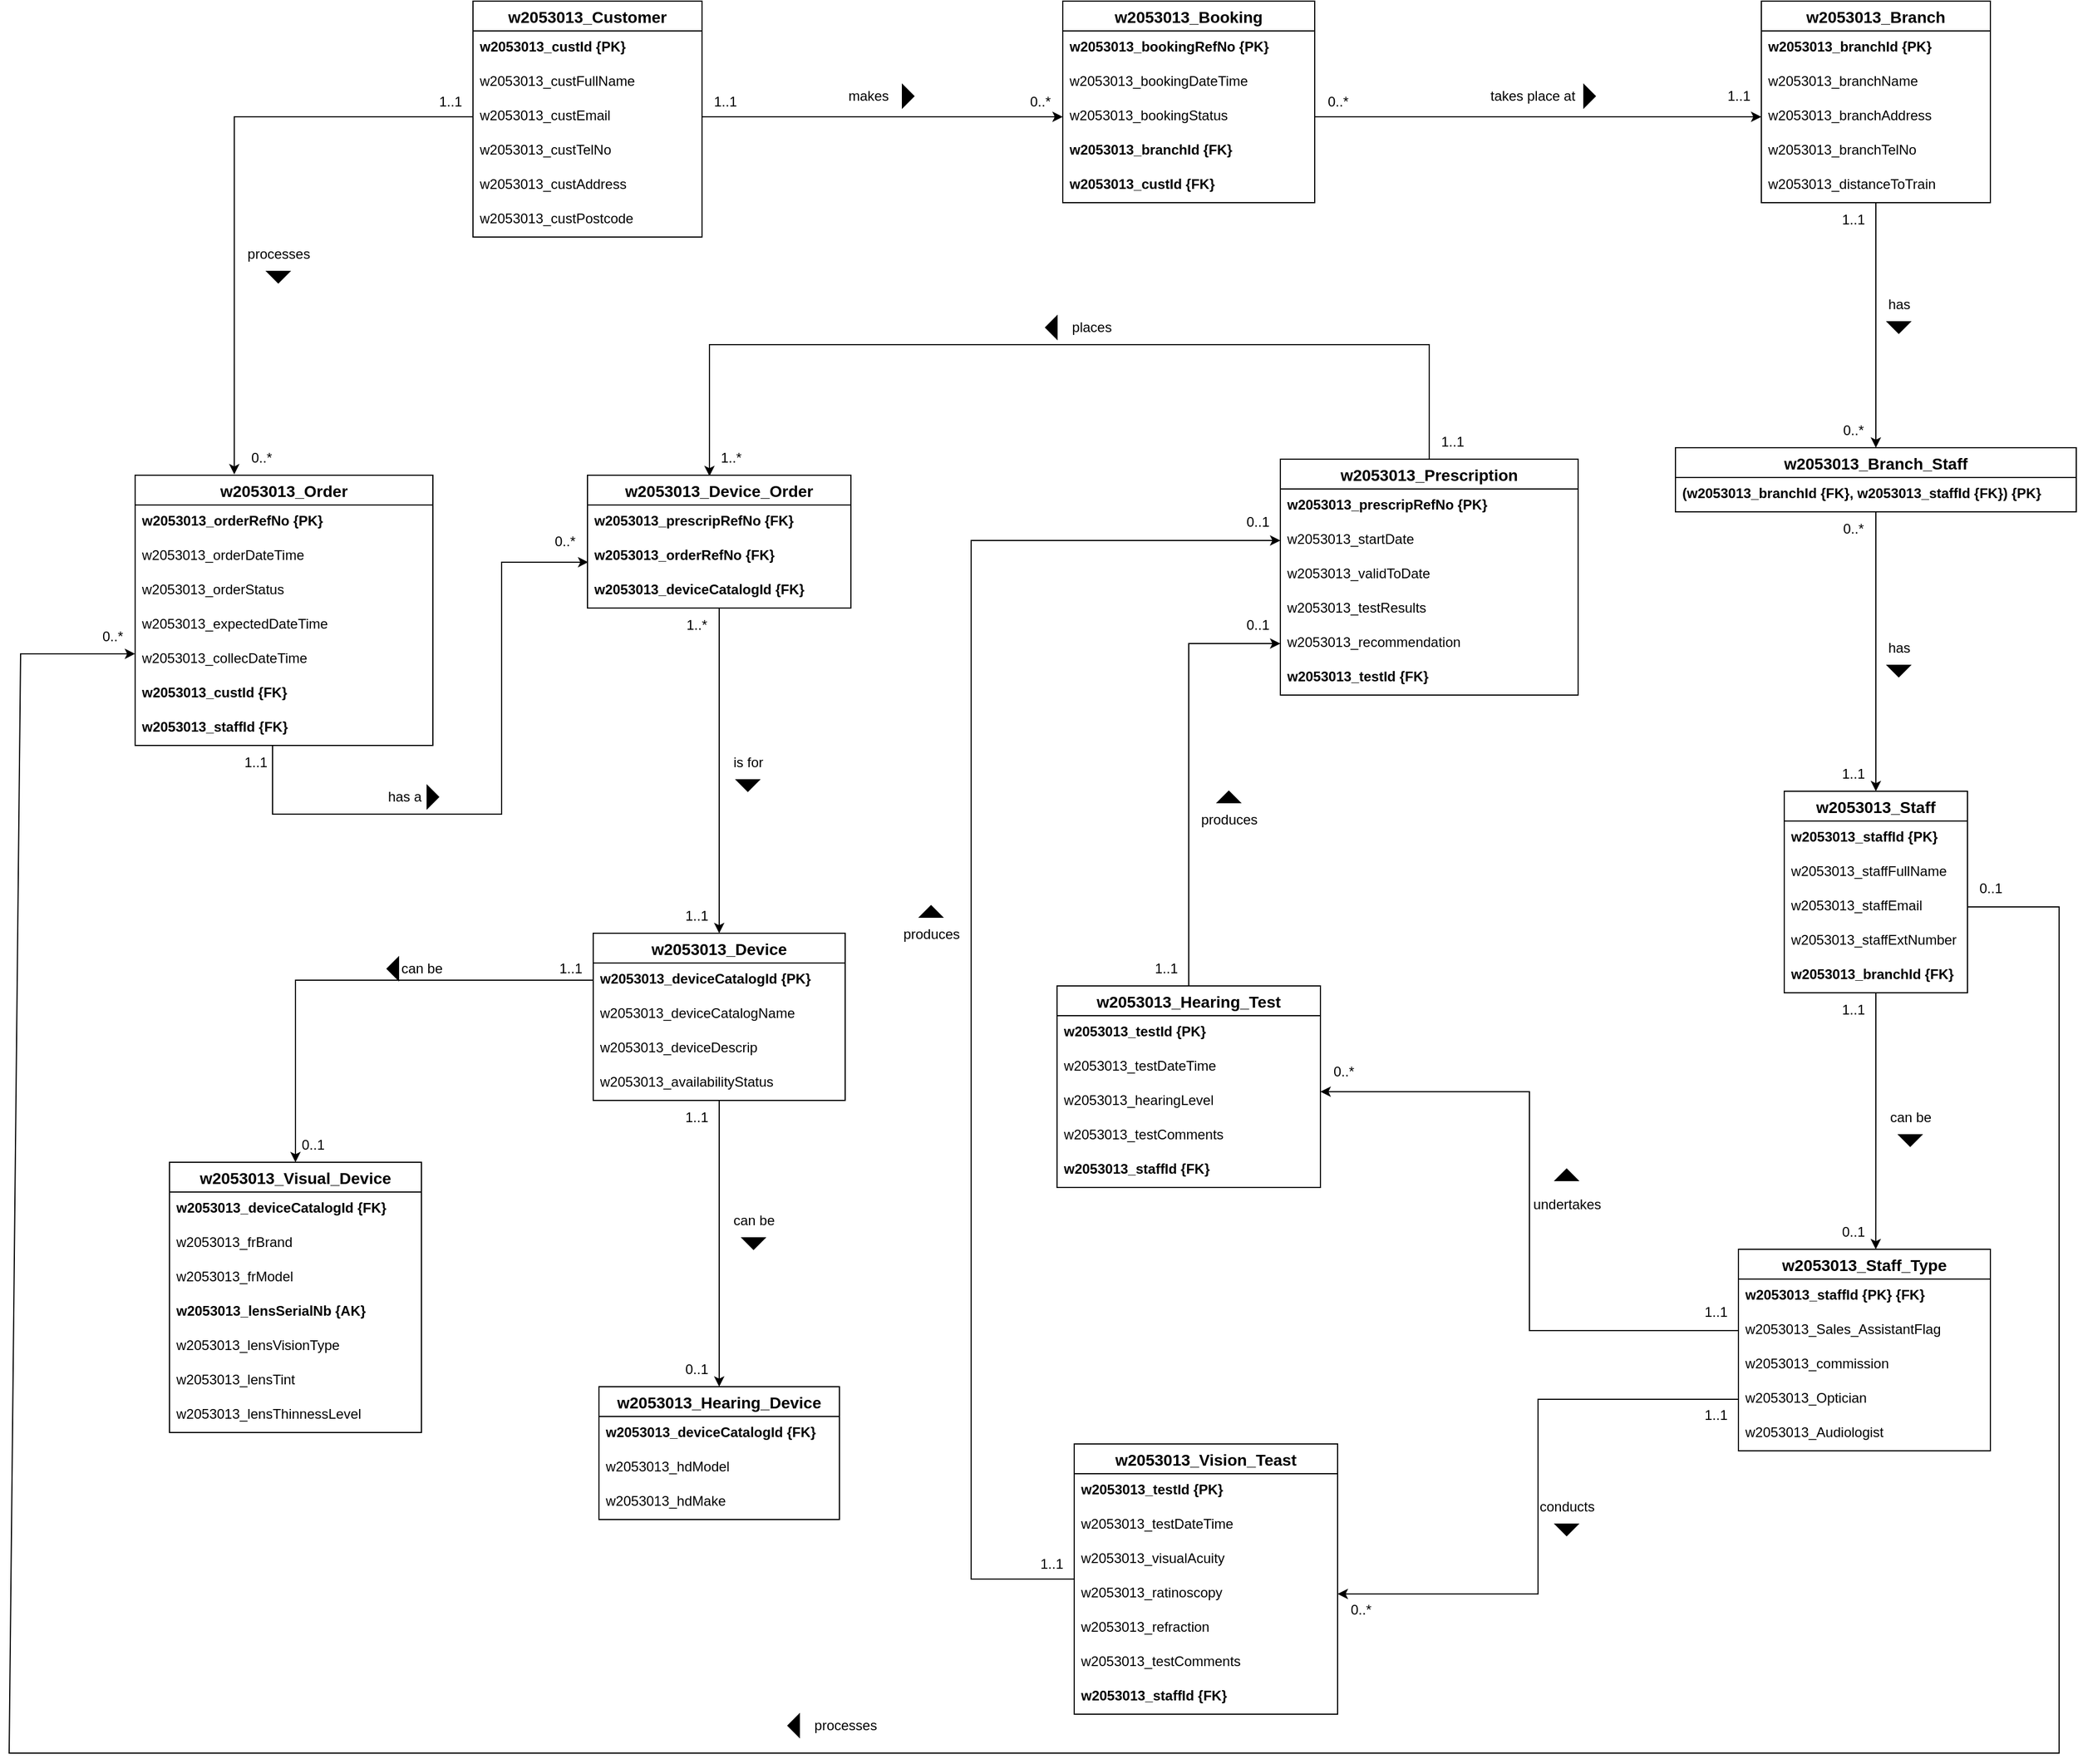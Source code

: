 <mxfile version="20.8.10" type="device"><diagram name="Page-1" id="cHVBtqKIwmXWgErFTF1g"><mxGraphModel dx="5046" dy="2910" grid="1" gridSize="10" guides="1" tooltips="1" connect="1" arrows="1" fold="1" page="1" pageScale="1" pageWidth="850" pageHeight="1100" math="0" shadow="0"><root><mxCell id="0"/><mxCell id="1" parent="0"/><mxCell id="ZQmUS5CVc_W-7mde8V2y-1" value="w2053013_Hearing_Device" style="swimlane;fontStyle=1;childLayout=stackLayout;horizontal=1;startSize=26;horizontalStack=0;resizeParent=1;resizeParentMax=0;resizeLast=0;collapsible=1;marginBottom=0;align=center;fontSize=14;" parent="1" vertex="1"><mxGeometry x="-415" y="1080" width="210" height="116" as="geometry"/></mxCell><mxCell id="ZQmUS5CVc_W-7mde8V2y-2" value="w2053013_deviceCatalogId {FK}" style="text;strokeColor=none;fillColor=none;spacingLeft=4;spacingRight=4;overflow=hidden;rotatable=0;points=[[0,0.5],[1,0.5]];portConstraint=eastwest;fontSize=12;fontStyle=1" parent="ZQmUS5CVc_W-7mde8V2y-1" vertex="1"><mxGeometry y="26" width="210" height="30" as="geometry"/></mxCell><mxCell id="ZQmUS5CVc_W-7mde8V2y-3" value="w2053013_hdModel" style="text;strokeColor=none;fillColor=none;spacingLeft=4;spacingRight=4;overflow=hidden;rotatable=0;points=[[0,0.5],[1,0.5]];portConstraint=eastwest;fontSize=12;" parent="ZQmUS5CVc_W-7mde8V2y-1" vertex="1"><mxGeometry y="56" width="210" height="30" as="geometry"/></mxCell><mxCell id="ZQmUS5CVc_W-7mde8V2y-4" value="w2053013_hdMake" style="text;strokeColor=none;fillColor=none;spacingLeft=4;spacingRight=4;overflow=hidden;rotatable=0;points=[[0,0.5],[1,0.5]];portConstraint=eastwest;fontSize=12;" parent="ZQmUS5CVc_W-7mde8V2y-1" vertex="1"><mxGeometry y="86" width="210" height="30" as="geometry"/></mxCell><mxCell id="ZQmUS5CVc_W-7mde8V2y-5" value="w2053013_Order" style="swimlane;fontStyle=1;childLayout=stackLayout;horizontal=1;startSize=26;horizontalStack=0;resizeParent=1;resizeParentMax=0;resizeLast=0;collapsible=1;marginBottom=0;align=center;fontSize=14;" parent="1" vertex="1"><mxGeometry x="-820" y="284" width="260" height="236" as="geometry"/></mxCell><mxCell id="ZQmUS5CVc_W-7mde8V2y-6" value="w2053013_orderRefNo {PK}" style="text;strokeColor=none;fillColor=none;spacingLeft=4;spacingRight=4;overflow=hidden;rotatable=0;points=[[0,0.5],[1,0.5]];portConstraint=eastwest;fontSize=12;fontStyle=1" parent="ZQmUS5CVc_W-7mde8V2y-5" vertex="1"><mxGeometry y="26" width="260" height="30" as="geometry"/></mxCell><mxCell id="ZQmUS5CVc_W-7mde8V2y-7" value="w2053013_orderDateTime" style="text;strokeColor=none;fillColor=none;spacingLeft=4;spacingRight=4;overflow=hidden;rotatable=0;points=[[0,0.5],[1,0.5]];portConstraint=eastwest;fontSize=12;" parent="ZQmUS5CVc_W-7mde8V2y-5" vertex="1"><mxGeometry y="56" width="260" height="30" as="geometry"/></mxCell><mxCell id="ZQmUS5CVc_W-7mde8V2y-8" value="w2053013_orderStatus" style="text;strokeColor=none;fillColor=none;spacingLeft=4;spacingRight=4;overflow=hidden;rotatable=0;points=[[0,0.5],[1,0.5]];portConstraint=eastwest;fontSize=12;" parent="ZQmUS5CVc_W-7mde8V2y-5" vertex="1"><mxGeometry y="86" width="260" height="30" as="geometry"/></mxCell><mxCell id="ZQmUS5CVc_W-7mde8V2y-66" value="w2053013_expectedDateTime" style="text;strokeColor=none;fillColor=none;spacingLeft=4;spacingRight=4;overflow=hidden;rotatable=0;points=[[0,0.5],[1,0.5]];portConstraint=eastwest;fontSize=12;" parent="ZQmUS5CVc_W-7mde8V2y-5" vertex="1"><mxGeometry y="116" width="260" height="30" as="geometry"/></mxCell><mxCell id="ZQmUS5CVc_W-7mde8V2y-67" value="w2053013_collecDateTime" style="text;strokeColor=none;fillColor=none;spacingLeft=4;spacingRight=4;overflow=hidden;rotatable=0;points=[[0,0.5],[1,0.5]];portConstraint=eastwest;fontSize=12;" parent="ZQmUS5CVc_W-7mde8V2y-5" vertex="1"><mxGeometry y="146" width="260" height="30" as="geometry"/></mxCell><mxCell id="ZQmUS5CVc_W-7mde8V2y-108" value="w2053013_custId {FK}" style="text;strokeColor=none;fillColor=none;spacingLeft=4;spacingRight=4;overflow=hidden;rotatable=0;points=[[0,0.5],[1,0.5]];portConstraint=eastwest;fontSize=12;fontStyle=1" parent="ZQmUS5CVc_W-7mde8V2y-5" vertex="1"><mxGeometry y="176" width="260" height="30" as="geometry"/></mxCell><mxCell id="ZQmUS5CVc_W-7mde8V2y-109" value="w2053013_staffId {FK}" style="text;strokeColor=none;fillColor=none;spacingLeft=4;spacingRight=4;overflow=hidden;rotatable=0;points=[[0,0.5],[1,0.5]];portConstraint=eastwest;fontSize=12;fontStyle=1" parent="ZQmUS5CVc_W-7mde8V2y-5" vertex="1"><mxGeometry y="206" width="260" height="30" as="geometry"/></mxCell><mxCell id="xD4Op9suNFl9M9Jg0Yk9-76" style="edgeStyle=orthogonalEdgeStyle;rounded=0;orthogonalLoop=1;jettySize=auto;html=1;entryX=0.463;entryY=0.007;entryDx=0;entryDy=0;entryPerimeter=0;" edge="1" parent="1" source="ZQmUS5CVc_W-7mde8V2y-9" target="xD4Op9suNFl9M9Jg0Yk9-8"><mxGeometry relative="1" as="geometry"><Array as="points"><mxPoint x="310" y="170"/><mxPoint x="-319" y="170"/></Array></mxGeometry></mxCell><mxCell id="ZQmUS5CVc_W-7mde8V2y-9" value="w2053013_Prescription" style="swimlane;fontStyle=1;childLayout=stackLayout;horizontal=1;startSize=26;horizontalStack=0;resizeParent=1;resizeParentMax=0;resizeLast=0;collapsible=1;marginBottom=0;align=center;fontSize=14;" parent="1" vertex="1"><mxGeometry x="180" y="270" width="260" height="206" as="geometry"/></mxCell><mxCell id="ZQmUS5CVc_W-7mde8V2y-10" value="w2053013_prescripRefNo {PK}" style="text;strokeColor=none;fillColor=none;spacingLeft=4;spacingRight=4;overflow=hidden;rotatable=0;points=[[0,0.5],[1,0.5]];portConstraint=eastwest;fontSize=12;fontStyle=1" parent="ZQmUS5CVc_W-7mde8V2y-9" vertex="1"><mxGeometry y="26" width="260" height="30" as="geometry"/></mxCell><mxCell id="ZQmUS5CVc_W-7mde8V2y-11" value="w2053013_startDate" style="text;strokeColor=none;fillColor=none;spacingLeft=4;spacingRight=4;overflow=hidden;rotatable=0;points=[[0,0.5],[1,0.5]];portConstraint=eastwest;fontSize=12;" parent="ZQmUS5CVc_W-7mde8V2y-9" vertex="1"><mxGeometry y="56" width="260" height="30" as="geometry"/></mxCell><mxCell id="ZQmUS5CVc_W-7mde8V2y-12" value="w2053013_validToDate" style="text;strokeColor=none;fillColor=none;spacingLeft=4;spacingRight=4;overflow=hidden;rotatable=0;points=[[0,0.5],[1,0.5]];portConstraint=eastwest;fontSize=12;" parent="ZQmUS5CVc_W-7mde8V2y-9" vertex="1"><mxGeometry y="86" width="260" height="30" as="geometry"/></mxCell><mxCell id="ZQmUS5CVc_W-7mde8V2y-64" value="w2053013_testResults" style="text;strokeColor=none;fillColor=none;spacingLeft=4;spacingRight=4;overflow=hidden;rotatable=0;points=[[0,0.5],[1,0.5]];portConstraint=eastwest;fontSize=12;" parent="ZQmUS5CVc_W-7mde8V2y-9" vertex="1"><mxGeometry y="116" width="260" height="30" as="geometry"/></mxCell><mxCell id="ZQmUS5CVc_W-7mde8V2y-65" value="w2053013_recommendation" style="text;strokeColor=none;fillColor=none;spacingLeft=4;spacingRight=4;overflow=hidden;rotatable=0;points=[[0,0.5],[1,0.5]];portConstraint=eastwest;fontSize=12;" parent="ZQmUS5CVc_W-7mde8V2y-9" vertex="1"><mxGeometry y="146" width="260" height="30" as="geometry"/></mxCell><mxCell id="ZQmUS5CVc_W-7mde8V2y-102" value="w2053013_testId {FK}" style="text;strokeColor=none;fillColor=none;spacingLeft=4;spacingRight=4;overflow=hidden;rotatable=0;points=[[0,0.5],[1,0.5]];portConstraint=eastwest;fontSize=12;fontStyle=1" parent="ZQmUS5CVc_W-7mde8V2y-9" vertex="1"><mxGeometry y="176" width="260" height="30" as="geometry"/></mxCell><mxCell id="ZQmUS5CVc_W-7mde8V2y-13" value="w2053013_Booking" style="swimlane;fontStyle=1;childLayout=stackLayout;horizontal=1;startSize=26;horizontalStack=0;resizeParent=1;resizeParentMax=0;resizeLast=0;collapsible=1;marginBottom=0;align=center;fontSize=14;" parent="1" vertex="1"><mxGeometry x="-10" y="-130" width="220" height="176" as="geometry"/></mxCell><mxCell id="ZQmUS5CVc_W-7mde8V2y-14" value="w2053013_bookingRefNo {PK}" style="text;strokeColor=none;fillColor=none;spacingLeft=4;spacingRight=4;overflow=hidden;rotatable=0;points=[[0,0.5],[1,0.5]];portConstraint=eastwest;fontSize=12;fontStyle=1" parent="ZQmUS5CVc_W-7mde8V2y-13" vertex="1"><mxGeometry y="26" width="220" height="30" as="geometry"/></mxCell><mxCell id="ZQmUS5CVc_W-7mde8V2y-15" value="w2053013_bookingDateTime" style="text;strokeColor=none;fillColor=none;spacingLeft=4;spacingRight=4;overflow=hidden;rotatable=0;points=[[0,0.5],[1,0.5]];portConstraint=eastwest;fontSize=12;" parent="ZQmUS5CVc_W-7mde8V2y-13" vertex="1"><mxGeometry y="56" width="220" height="30" as="geometry"/></mxCell><mxCell id="ZQmUS5CVc_W-7mde8V2y-16" value="w2053013_bookingStatus" style="text;strokeColor=none;fillColor=none;spacingLeft=4;spacingRight=4;overflow=hidden;rotatable=0;points=[[0,0.5],[1,0.5]];portConstraint=eastwest;fontSize=12;" parent="ZQmUS5CVc_W-7mde8V2y-13" vertex="1"><mxGeometry y="86" width="220" height="30" as="geometry"/></mxCell><mxCell id="ZQmUS5CVc_W-7mde8V2y-90" value="w2053013_branchId {FK}" style="text;strokeColor=none;fillColor=none;spacingLeft=4;spacingRight=4;overflow=hidden;rotatable=0;points=[[0,0.5],[1,0.5]];portConstraint=eastwest;fontSize=12;fontStyle=1" parent="ZQmUS5CVc_W-7mde8V2y-13" vertex="1"><mxGeometry y="116" width="220" height="30" as="geometry"/></mxCell><mxCell id="ZQmUS5CVc_W-7mde8V2y-98" value="w2053013_custId {FK}" style="text;strokeColor=none;fillColor=none;spacingLeft=4;spacingRight=4;overflow=hidden;rotatable=0;points=[[0,0.5],[1,0.5]];portConstraint=eastwest;fontSize=12;fontStyle=1" parent="ZQmUS5CVc_W-7mde8V2y-13" vertex="1"><mxGeometry y="146" width="220" height="30" as="geometry"/></mxCell><mxCell id="xD4Op9suNFl9M9Jg0Yk9-71" style="edgeStyle=orthogonalEdgeStyle;rounded=0;orthogonalLoop=1;jettySize=auto;html=1;entryX=0;entryY=0.5;entryDx=0;entryDy=0;" edge="1" parent="1" source="ZQmUS5CVc_W-7mde8V2y-17" target="ZQmUS5CVc_W-7mde8V2y-11"><mxGeometry relative="1" as="geometry"><Array as="points"><mxPoint x="-90" y="1248"/><mxPoint x="-90" y="341"/></Array></mxGeometry></mxCell><mxCell id="ZQmUS5CVc_W-7mde8V2y-17" value="w2053013_Vision_Teast" style="swimlane;fontStyle=1;childLayout=stackLayout;horizontal=1;startSize=26;horizontalStack=0;resizeParent=1;resizeParentMax=0;resizeLast=0;collapsible=1;marginBottom=0;align=center;fontSize=14;" parent="1" vertex="1"><mxGeometry y="1130" width="230" height="236" as="geometry"/></mxCell><mxCell id="ZQmUS5CVc_W-7mde8V2y-18" value="w2053013_testId {PK}" style="text;strokeColor=none;fillColor=none;spacingLeft=4;spacingRight=4;overflow=hidden;rotatable=0;points=[[0,0.5],[1,0.5]];portConstraint=eastwest;fontSize=12;fontStyle=1" parent="ZQmUS5CVc_W-7mde8V2y-17" vertex="1"><mxGeometry y="26" width="230" height="30" as="geometry"/></mxCell><mxCell id="xD4Op9suNFl9M9Jg0Yk9-2" value="w2053013_testDateTime" style="text;strokeColor=none;fillColor=none;spacingLeft=4;spacingRight=4;overflow=hidden;rotatable=0;points=[[0,0.5],[1,0.5]];portConstraint=eastwest;fontSize=12;fontStyle=0" vertex="1" parent="ZQmUS5CVc_W-7mde8V2y-17"><mxGeometry y="56" width="230" height="30" as="geometry"/></mxCell><mxCell id="ZQmUS5CVc_W-7mde8V2y-19" value="w2053013_visualAcuity" style="text;strokeColor=none;fillColor=none;spacingLeft=4;spacingRight=4;overflow=hidden;rotatable=0;points=[[0,0.5],[1,0.5]];portConstraint=eastwest;fontSize=12;" parent="ZQmUS5CVc_W-7mde8V2y-17" vertex="1"><mxGeometry y="86" width="230" height="30" as="geometry"/></mxCell><mxCell id="ZQmUS5CVc_W-7mde8V2y-20" value="w2053013_ratinoscopy" style="text;strokeColor=none;fillColor=none;spacingLeft=4;spacingRight=4;overflow=hidden;rotatable=0;points=[[0,0.5],[1,0.5]];portConstraint=eastwest;fontSize=12;" parent="ZQmUS5CVc_W-7mde8V2y-17" vertex="1"><mxGeometry y="116" width="230" height="30" as="geometry"/></mxCell><mxCell id="ZQmUS5CVc_W-7mde8V2y-62" value="w2053013_refraction" style="text;strokeColor=none;fillColor=none;spacingLeft=4;spacingRight=4;overflow=hidden;rotatable=0;points=[[0,0.5],[1,0.5]];portConstraint=eastwest;fontSize=12;" parent="ZQmUS5CVc_W-7mde8V2y-17" vertex="1"><mxGeometry y="146" width="230" height="30" as="geometry"/></mxCell><mxCell id="xD4Op9suNFl9M9Jg0Yk9-5" value="w2053013_testComments" style="text;strokeColor=none;fillColor=none;spacingLeft=4;spacingRight=4;overflow=hidden;rotatable=0;points=[[0,0.5],[1,0.5]];portConstraint=eastwest;fontSize=12;" vertex="1" parent="ZQmUS5CVc_W-7mde8V2y-17"><mxGeometry y="176" width="230" height="30" as="geometry"/></mxCell><mxCell id="xD4Op9suNFl9M9Jg0Yk9-6" value="w2053013_staffId {FK}" style="text;strokeColor=none;fillColor=none;spacingLeft=4;spacingRight=4;overflow=hidden;rotatable=0;points=[[0,0.5],[1,0.5]];portConstraint=eastwest;fontSize=12;fontStyle=1" vertex="1" parent="ZQmUS5CVc_W-7mde8V2y-17"><mxGeometry y="206" width="230" height="30" as="geometry"/></mxCell><mxCell id="xD4Op9suNFl9M9Jg0Yk9-64" style="edgeStyle=orthogonalEdgeStyle;rounded=0;orthogonalLoop=1;jettySize=auto;html=1;entryX=0;entryY=0.5;entryDx=0;entryDy=0;" edge="1" parent="1" source="ZQmUS5CVc_W-7mde8V2y-21" target="ZQmUS5CVc_W-7mde8V2y-65"><mxGeometry relative="1" as="geometry"><mxPoint x="110" y="540" as="targetPoint"/></mxGeometry></mxCell><mxCell id="ZQmUS5CVc_W-7mde8V2y-21" value="w2053013_Hearing_Test" style="swimlane;fontStyle=1;childLayout=stackLayout;horizontal=1;startSize=26;horizontalStack=0;resizeParent=1;resizeParentMax=0;resizeLast=0;collapsible=1;marginBottom=0;align=center;fontSize=14;" parent="1" vertex="1"><mxGeometry x="-15" y="730" width="230" height="176" as="geometry"/></mxCell><mxCell id="ZQmUS5CVc_W-7mde8V2y-22" value="w2053013_testId {PK}" style="text;strokeColor=none;fillColor=none;spacingLeft=4;spacingRight=4;overflow=hidden;rotatable=0;points=[[0,0.5],[1,0.5]];portConstraint=eastwest;fontSize=12;fontStyle=1" parent="ZQmUS5CVc_W-7mde8V2y-21" vertex="1"><mxGeometry y="26" width="230" height="30" as="geometry"/></mxCell><mxCell id="xD4Op9suNFl9M9Jg0Yk9-1" value="w2053013_testDateTime" style="text;strokeColor=none;fillColor=none;spacingLeft=4;spacingRight=4;overflow=hidden;rotatable=0;points=[[0,0.5],[1,0.5]];portConstraint=eastwest;fontSize=12;fontStyle=0" vertex="1" parent="ZQmUS5CVc_W-7mde8V2y-21"><mxGeometry y="56" width="230" height="30" as="geometry"/></mxCell><mxCell id="ZQmUS5CVc_W-7mde8V2y-23" value="w2053013_hearingLevel" style="text;strokeColor=none;fillColor=none;spacingLeft=4;spacingRight=4;overflow=hidden;rotatable=0;points=[[0,0.5],[1,0.5]];portConstraint=eastwest;fontSize=12;" parent="ZQmUS5CVc_W-7mde8V2y-21" vertex="1"><mxGeometry y="86" width="230" height="30" as="geometry"/></mxCell><mxCell id="ZQmUS5CVc_W-7mde8V2y-24" value="w2053013_testComments" style="text;strokeColor=none;fillColor=none;spacingLeft=4;spacingRight=4;overflow=hidden;rotatable=0;points=[[0,0.5],[1,0.5]];portConstraint=eastwest;fontSize=12;" parent="ZQmUS5CVc_W-7mde8V2y-21" vertex="1"><mxGeometry y="116" width="230" height="30" as="geometry"/></mxCell><mxCell id="xD4Op9suNFl9M9Jg0Yk9-4" value="w2053013_staffId {FK}" style="text;strokeColor=none;fillColor=none;spacingLeft=4;spacingRight=4;overflow=hidden;rotatable=0;points=[[0,0.5],[1,0.5]];portConstraint=eastwest;fontSize=12;fontStyle=1" vertex="1" parent="ZQmUS5CVc_W-7mde8V2y-21"><mxGeometry y="146" width="230" height="30" as="geometry"/></mxCell><mxCell id="xD4Op9suNFl9M9Jg0Yk9-48" style="edgeStyle=orthogonalEdgeStyle;rounded=0;orthogonalLoop=1;jettySize=auto;html=1;entryX=0.545;entryY=0;entryDx=0;entryDy=0;entryPerimeter=0;" edge="1" parent="1" source="ZQmUS5CVc_W-7mde8V2y-41" target="xD4Op9suNFl9M9Jg0Yk9-18"><mxGeometry relative="1" as="geometry"/></mxCell><mxCell id="ZQmUS5CVc_W-7mde8V2y-41" value="w2053013_Staff" style="swimlane;fontStyle=1;childLayout=stackLayout;horizontal=1;startSize=26;horizontalStack=0;resizeParent=1;resizeParentMax=0;resizeLast=0;collapsible=1;marginBottom=0;align=center;fontSize=14;" parent="1" vertex="1"><mxGeometry x="620" y="560" width="160" height="176" as="geometry"/></mxCell><mxCell id="ZQmUS5CVc_W-7mde8V2y-42" value="w2053013_staffId {PK}" style="text;strokeColor=none;fillColor=none;spacingLeft=4;spacingRight=4;overflow=hidden;rotatable=0;points=[[0,0.5],[1,0.5]];portConstraint=eastwest;fontSize=12;fontStyle=1" parent="ZQmUS5CVc_W-7mde8V2y-41" vertex="1"><mxGeometry y="26" width="160" height="30" as="geometry"/></mxCell><mxCell id="ZQmUS5CVc_W-7mde8V2y-43" value="w2053013_staffFullName" style="text;strokeColor=none;fillColor=none;spacingLeft=4;spacingRight=4;overflow=hidden;rotatable=0;points=[[0,0.5],[1,0.5]];portConstraint=eastwest;fontSize=12;" parent="ZQmUS5CVc_W-7mde8V2y-41" vertex="1"><mxGeometry y="56" width="160" height="30" as="geometry"/></mxCell><mxCell id="ZQmUS5CVc_W-7mde8V2y-44" value="w2053013_staffEmail" style="text;strokeColor=none;fillColor=none;spacingLeft=4;spacingRight=4;overflow=hidden;rotatable=0;points=[[0,0.5],[1,0.5]];portConstraint=eastwest;fontSize=12;" parent="ZQmUS5CVc_W-7mde8V2y-41" vertex="1"><mxGeometry y="86" width="160" height="30" as="geometry"/></mxCell><mxCell id="ZQmUS5CVc_W-7mde8V2y-94" value="w2053013_staffExtNumber" style="text;strokeColor=none;fillColor=none;spacingLeft=4;spacingRight=4;overflow=hidden;rotatable=0;points=[[0,0.5],[1,0.5]];portConstraint=eastwest;fontSize=12;" parent="ZQmUS5CVc_W-7mde8V2y-41" vertex="1"><mxGeometry y="116" width="160" height="30" as="geometry"/></mxCell><mxCell id="ZQmUS5CVc_W-7mde8V2y-96" value="w2053013_branchId {FK}" style="text;strokeColor=none;fillColor=none;spacingLeft=4;spacingRight=4;overflow=hidden;rotatable=0;points=[[0,0.5],[1,0.5]];portConstraint=eastwest;fontSize=12;fontStyle=1" parent="ZQmUS5CVc_W-7mde8V2y-41" vertex="1"><mxGeometry y="146" width="160" height="30" as="geometry"/></mxCell><mxCell id="xD4Op9suNFl9M9Jg0Yk9-34" style="edgeStyle=orthogonalEdgeStyle;rounded=0;orthogonalLoop=1;jettySize=auto;html=1;" edge="1" parent="1" source="ZQmUS5CVc_W-7mde8V2y-45" target="xD4Op9suNFl9M9Jg0Yk9-30"><mxGeometry relative="1" as="geometry"/></mxCell><mxCell id="ZQmUS5CVc_W-7mde8V2y-45" value="w2053013_Branch" style="swimlane;fontStyle=1;childLayout=stackLayout;horizontal=1;startSize=26;horizontalStack=0;resizeParent=1;resizeParentMax=0;resizeLast=0;collapsible=1;marginBottom=0;align=center;fontSize=14;" parent="1" vertex="1"><mxGeometry x="600" y="-130" width="200" height="176" as="geometry"/></mxCell><mxCell id="ZQmUS5CVc_W-7mde8V2y-46" value="w2053013_branchId {PK}" style="text;strokeColor=none;fillColor=none;spacingLeft=4;spacingRight=4;overflow=hidden;rotatable=0;points=[[0,0.5],[1,0.5]];portConstraint=eastwest;fontSize=12;fontStyle=1" parent="ZQmUS5CVc_W-7mde8V2y-45" vertex="1"><mxGeometry y="26" width="200" height="30" as="geometry"/></mxCell><mxCell id="ZQmUS5CVc_W-7mde8V2y-58" value="w2053013_branchName" style="text;strokeColor=none;fillColor=none;spacingLeft=4;spacingRight=4;overflow=hidden;rotatable=0;points=[[0,0.5],[1,0.5]];portConstraint=eastwest;fontSize=12;" parent="ZQmUS5CVc_W-7mde8V2y-45" vertex="1"><mxGeometry y="56" width="200" height="30" as="geometry"/></mxCell><mxCell id="ZQmUS5CVc_W-7mde8V2y-47" value="w2053013_branchAddress" style="text;strokeColor=none;fillColor=none;spacingLeft=4;spacingRight=4;overflow=hidden;rotatable=0;points=[[0,0.5],[1,0.5]];portConstraint=eastwest;fontSize=12;" parent="ZQmUS5CVc_W-7mde8V2y-45" vertex="1"><mxGeometry y="86" width="200" height="30" as="geometry"/></mxCell><mxCell id="ZQmUS5CVc_W-7mde8V2y-48" value="w2053013_branchTelNo" style="text;strokeColor=none;fillColor=none;spacingLeft=4;spacingRight=4;overflow=hidden;rotatable=0;points=[[0,0.5],[1,0.5]];portConstraint=eastwest;fontSize=12;" parent="ZQmUS5CVc_W-7mde8V2y-45" vertex="1"><mxGeometry y="116" width="200" height="30" as="geometry"/></mxCell><mxCell id="ZQmUS5CVc_W-7mde8V2y-55" value="w2053013_distanceToTrain" style="text;strokeColor=none;fillColor=none;spacingLeft=4;spacingRight=4;overflow=hidden;rotatable=0;points=[[0,0.5],[1,0.5]];portConstraint=eastwest;fontSize=12;" parent="ZQmUS5CVc_W-7mde8V2y-45" vertex="1"><mxGeometry y="146" width="200" height="30" as="geometry"/></mxCell><mxCell id="ZQmUS5CVc_W-7mde8V2y-49" value="w2053013_Customer" style="swimlane;fontStyle=1;childLayout=stackLayout;horizontal=1;startSize=26;horizontalStack=0;resizeParent=1;resizeParentMax=0;resizeLast=0;collapsible=1;marginBottom=0;align=center;fontSize=14;" parent="1" vertex="1"><mxGeometry x="-525" y="-130" width="200" height="206" as="geometry"/></mxCell><mxCell id="ZQmUS5CVc_W-7mde8V2y-50" value="w2053013_custId {PK}" style="text;strokeColor=none;fillColor=none;spacingLeft=4;spacingRight=4;overflow=hidden;rotatable=0;points=[[0,0.5],[1,0.5]];portConstraint=eastwest;fontSize=12;fontStyle=1" parent="ZQmUS5CVc_W-7mde8V2y-49" vertex="1"><mxGeometry y="26" width="200" height="30" as="geometry"/></mxCell><mxCell id="ZQmUS5CVc_W-7mde8V2y-51" value="w2053013_custFullName" style="text;strokeColor=none;fillColor=none;spacingLeft=4;spacingRight=4;overflow=hidden;rotatable=0;points=[[0,0.5],[1,0.5]];portConstraint=eastwest;fontSize=12;" parent="ZQmUS5CVc_W-7mde8V2y-49" vertex="1"><mxGeometry y="56" width="200" height="30" as="geometry"/></mxCell><mxCell id="xD4Op9suNFl9M9Jg0Yk9-7" value="w2053013_custEmail" style="text;strokeColor=none;fillColor=none;spacingLeft=4;spacingRight=4;overflow=hidden;rotatable=0;points=[[0,0.5],[1,0.5]];portConstraint=eastwest;fontSize=12;" vertex="1" parent="ZQmUS5CVc_W-7mde8V2y-49"><mxGeometry y="86" width="200" height="30" as="geometry"/></mxCell><mxCell id="ZQmUS5CVc_W-7mde8V2y-52" value="w2053013_custTelNo" style="text;strokeColor=none;fillColor=none;spacingLeft=4;spacingRight=4;overflow=hidden;rotatable=0;points=[[0,0.5],[1,0.5]];portConstraint=eastwest;fontSize=12;" parent="ZQmUS5CVc_W-7mde8V2y-49" vertex="1"><mxGeometry y="116" width="200" height="30" as="geometry"/></mxCell><mxCell id="ZQmUS5CVc_W-7mde8V2y-54" value="w2053013_custAddress" style="text;strokeColor=none;fillColor=none;spacingLeft=4;spacingRight=4;overflow=hidden;rotatable=0;points=[[0,0.5],[1,0.5]];portConstraint=eastwest;fontSize=12;" parent="ZQmUS5CVc_W-7mde8V2y-49" vertex="1"><mxGeometry y="146" width="200" height="30" as="geometry"/></mxCell><mxCell id="ZQmUS5CVc_W-7mde8V2y-88" value="w2053013_custPostcode" style="text;strokeColor=none;fillColor=none;spacingLeft=4;spacingRight=4;overflow=hidden;rotatable=0;points=[[0,0.5],[1,0.5]];portConstraint=eastwest;fontSize=12;" parent="ZQmUS5CVc_W-7mde8V2y-49" vertex="1"><mxGeometry y="176" width="200" height="30" as="geometry"/></mxCell><mxCell id="ZQmUS5CVc_W-7mde8V2y-68" value="w2053013_Visual_Device" style="swimlane;fontStyle=1;childLayout=stackLayout;horizontal=1;startSize=26;horizontalStack=0;resizeParent=1;resizeParentMax=0;resizeLast=0;collapsible=1;marginBottom=0;align=center;fontSize=14;" parent="1" vertex="1"><mxGeometry x="-790" y="884" width="220" height="236" as="geometry"/></mxCell><mxCell id="ZQmUS5CVc_W-7mde8V2y-69" value="w2053013_deviceCatalogId {FK}" style="text;strokeColor=none;fillColor=none;spacingLeft=4;spacingRight=4;overflow=hidden;rotatable=0;points=[[0,0.5],[1,0.5]];portConstraint=eastwest;fontSize=12;fontStyle=1" parent="ZQmUS5CVc_W-7mde8V2y-68" vertex="1"><mxGeometry y="26" width="220" height="30" as="geometry"/></mxCell><mxCell id="ZQmUS5CVc_W-7mde8V2y-70" value="w2053013_frBrand" style="text;strokeColor=none;fillColor=none;spacingLeft=4;spacingRight=4;overflow=hidden;rotatable=0;points=[[0,0.5],[1,0.5]];portConstraint=eastwest;fontSize=12;" parent="ZQmUS5CVc_W-7mde8V2y-68" vertex="1"><mxGeometry y="56" width="220" height="30" as="geometry"/></mxCell><mxCell id="ZQmUS5CVc_W-7mde8V2y-71" value="w2053013_frModel" style="text;strokeColor=none;fillColor=none;spacingLeft=4;spacingRight=4;overflow=hidden;rotatable=0;points=[[0,0.5],[1,0.5]];portConstraint=eastwest;fontSize=12;" parent="ZQmUS5CVc_W-7mde8V2y-68" vertex="1"><mxGeometry y="86" width="220" height="30" as="geometry"/></mxCell><mxCell id="xD4Op9suNFl9M9Jg0Yk9-14" value="w2053013_lensSerialNb {AK}" style="text;strokeColor=none;fillColor=none;spacingLeft=4;spacingRight=4;overflow=hidden;rotatable=0;points=[[0,0.5],[1,0.5]];portConstraint=eastwest;fontSize=12;fontStyle=1" vertex="1" parent="ZQmUS5CVc_W-7mde8V2y-68"><mxGeometry y="116" width="220" height="30" as="geometry"/></mxCell><mxCell id="xD4Op9suNFl9M9Jg0Yk9-15" value="w2053013_lensVisionType" style="text;strokeColor=none;fillColor=none;spacingLeft=4;spacingRight=4;overflow=hidden;rotatable=0;points=[[0,0.5],[1,0.5]];portConstraint=eastwest;fontSize=12;" vertex="1" parent="ZQmUS5CVc_W-7mde8V2y-68"><mxGeometry y="146" width="220" height="30" as="geometry"/></mxCell><mxCell id="xD4Op9suNFl9M9Jg0Yk9-16" value="w2053013_lensTint" style="text;strokeColor=none;fillColor=none;spacingLeft=4;spacingRight=4;overflow=hidden;rotatable=0;points=[[0,0.5],[1,0.5]];portConstraint=eastwest;fontSize=12;" vertex="1" parent="ZQmUS5CVc_W-7mde8V2y-68"><mxGeometry y="176" width="220" height="30" as="geometry"/></mxCell><mxCell id="xD4Op9suNFl9M9Jg0Yk9-17" value="w2053013_lensThinnessLevel" style="text;strokeColor=none;fillColor=none;spacingLeft=4;spacingRight=4;overflow=hidden;rotatable=0;points=[[0,0.5],[1,0.5]];portConstraint=eastwest;fontSize=12;" vertex="1" parent="ZQmUS5CVc_W-7mde8V2y-68"><mxGeometry y="206" width="220" height="30" as="geometry"/></mxCell><mxCell id="xD4Op9suNFl9M9Jg0Yk9-105" style="edgeStyle=orthogonalEdgeStyle;rounded=0;orthogonalLoop=1;jettySize=auto;html=1;entryX=0.5;entryY=0;entryDx=0;entryDy=0;" edge="1" parent="1" source="ZQmUS5CVc_W-7mde8V2y-80" target="ZQmUS5CVc_W-7mde8V2y-1"><mxGeometry relative="1" as="geometry"/></mxCell><mxCell id="ZQmUS5CVc_W-7mde8V2y-80" value="w2053013_Device" style="swimlane;fontStyle=1;childLayout=stackLayout;horizontal=1;startSize=26;horizontalStack=0;resizeParent=1;resizeParentMax=0;resizeLast=0;collapsible=1;marginBottom=0;align=center;fontSize=14;" parent="1" vertex="1"><mxGeometry x="-420" y="684" width="220" height="146" as="geometry"/></mxCell><mxCell id="ZQmUS5CVc_W-7mde8V2y-81" value="w2053013_deviceCatalogId {PK}" style="text;strokeColor=none;fillColor=none;spacingLeft=4;spacingRight=4;overflow=hidden;rotatable=0;points=[[0,0.5],[1,0.5]];portConstraint=eastwest;fontSize=12;fontStyle=1" parent="ZQmUS5CVc_W-7mde8V2y-80" vertex="1"><mxGeometry y="26" width="220" height="30" as="geometry"/></mxCell><mxCell id="ZQmUS5CVc_W-7mde8V2y-82" value="w2053013_deviceCatalogName" style="text;strokeColor=none;fillColor=none;spacingLeft=4;spacingRight=4;overflow=hidden;rotatable=0;points=[[0,0.5],[1,0.5]];portConstraint=eastwest;fontSize=12;" parent="ZQmUS5CVc_W-7mde8V2y-80" vertex="1"><mxGeometry y="56" width="220" height="30" as="geometry"/></mxCell><mxCell id="ZQmUS5CVc_W-7mde8V2y-83" value="w2053013_deviceDescrip" style="text;strokeColor=none;fillColor=none;spacingLeft=4;spacingRight=4;overflow=hidden;rotatable=0;points=[[0,0.5],[1,0.5]];portConstraint=eastwest;fontSize=12;" parent="ZQmUS5CVc_W-7mde8V2y-80" vertex="1"><mxGeometry y="86" width="220" height="30" as="geometry"/></mxCell><mxCell id="ZQmUS5CVc_W-7mde8V2y-84" value="w2053013_availabilityStatus" style="text;strokeColor=none;fillColor=none;spacingLeft=4;spacingRight=4;overflow=hidden;rotatable=0;points=[[0,0.5],[1,0.5]];portConstraint=eastwest;fontSize=12;" parent="ZQmUS5CVc_W-7mde8V2y-80" vertex="1"><mxGeometry y="116" width="220" height="30" as="geometry"/></mxCell><mxCell id="xD4Op9suNFl9M9Jg0Yk9-81" style="edgeStyle=orthogonalEdgeStyle;rounded=0;orthogonalLoop=1;jettySize=auto;html=1;entryX=0.5;entryY=0;entryDx=0;entryDy=0;" edge="1" parent="1" source="xD4Op9suNFl9M9Jg0Yk9-8" target="ZQmUS5CVc_W-7mde8V2y-80"><mxGeometry relative="1" as="geometry"/></mxCell><mxCell id="xD4Op9suNFl9M9Jg0Yk9-8" value="w2053013_Device_Order" style="swimlane;fontStyle=1;childLayout=stackLayout;horizontal=1;startSize=26;horizontalStack=0;resizeParent=1;resizeParentMax=0;resizeLast=0;collapsible=1;marginBottom=0;align=center;fontSize=14;" vertex="1" parent="1"><mxGeometry x="-425" y="284" width="230" height="116" as="geometry"/></mxCell><mxCell id="xD4Op9suNFl9M9Jg0Yk9-9" value="w2053013_prescripRefNo {FK}" style="text;strokeColor=none;fillColor=none;spacingLeft=4;spacingRight=4;overflow=hidden;rotatable=0;points=[[0,0.5],[1,0.5]];portConstraint=eastwest;fontSize=12;fontStyle=1" vertex="1" parent="xD4Op9suNFl9M9Jg0Yk9-8"><mxGeometry y="26" width="230" height="30" as="geometry"/></mxCell><mxCell id="xD4Op9suNFl9M9Jg0Yk9-13" value="w2053013_orderRefNo {FK}" style="text;strokeColor=none;fillColor=none;spacingLeft=4;spacingRight=4;overflow=hidden;rotatable=0;points=[[0,0.5],[1,0.5]];portConstraint=eastwest;fontSize=12;fontStyle=1" vertex="1" parent="xD4Op9suNFl9M9Jg0Yk9-8"><mxGeometry y="56" width="230" height="30" as="geometry"/></mxCell><mxCell id="xD4Op9suNFl9M9Jg0Yk9-12" value="w2053013_deviceCatalogId {FK}" style="text;strokeColor=none;fillColor=none;spacingLeft=4;spacingRight=4;overflow=hidden;rotatable=0;points=[[0,0.5],[1,0.5]];portConstraint=eastwest;fontSize=12;fontStyle=1" vertex="1" parent="xD4Op9suNFl9M9Jg0Yk9-8"><mxGeometry y="86" width="230" height="30" as="geometry"/></mxCell><mxCell id="xD4Op9suNFl9M9Jg0Yk9-18" value="w2053013_Staff_Type" style="swimlane;fontStyle=1;childLayout=stackLayout;horizontal=1;startSize=26;horizontalStack=0;resizeParent=1;resizeParentMax=0;resizeLast=0;collapsible=1;marginBottom=0;align=center;fontSize=14;" vertex="1" parent="1"><mxGeometry x="580" y="960" width="220" height="176" as="geometry"/></mxCell><mxCell id="xD4Op9suNFl9M9Jg0Yk9-19" value="w2053013_staffId {PK} {FK}" style="text;strokeColor=none;fillColor=none;spacingLeft=4;spacingRight=4;overflow=hidden;rotatable=0;points=[[0,0.5],[1,0.5]];portConstraint=eastwest;fontSize=12;fontStyle=1" vertex="1" parent="xD4Op9suNFl9M9Jg0Yk9-18"><mxGeometry y="26" width="220" height="30" as="geometry"/></mxCell><mxCell id="xD4Op9suNFl9M9Jg0Yk9-20" value="w2053013_Sales_AssistantFlag" style="text;strokeColor=none;fillColor=none;spacingLeft=4;spacingRight=4;overflow=hidden;rotatable=0;points=[[0,0.5],[1,0.5]];portConstraint=eastwest;fontSize=12;" vertex="1" parent="xD4Op9suNFl9M9Jg0Yk9-18"><mxGeometry y="56" width="220" height="30" as="geometry"/></mxCell><mxCell id="xD4Op9suNFl9M9Jg0Yk9-21" value="w2053013_commission" style="text;strokeColor=none;fillColor=none;spacingLeft=4;spacingRight=4;overflow=hidden;rotatable=0;points=[[0,0.5],[1,0.5]];portConstraint=eastwest;fontSize=12;" vertex="1" parent="xD4Op9suNFl9M9Jg0Yk9-18"><mxGeometry y="86" width="220" height="30" as="geometry"/></mxCell><mxCell id="xD4Op9suNFl9M9Jg0Yk9-22" value="w2053013_Optician" style="text;strokeColor=none;fillColor=none;spacingLeft=4;spacingRight=4;overflow=hidden;rotatable=0;points=[[0,0.5],[1,0.5]];portConstraint=eastwest;fontSize=12;" vertex="1" parent="xD4Op9suNFl9M9Jg0Yk9-18"><mxGeometry y="116" width="220" height="30" as="geometry"/></mxCell><mxCell id="xD4Op9suNFl9M9Jg0Yk9-23" value="w2053013_Audiologist" style="text;strokeColor=none;fillColor=none;spacingLeft=4;spacingRight=4;overflow=hidden;rotatable=0;points=[[0,0.5],[1,0.5]];portConstraint=eastwest;fontSize=12;" vertex="1" parent="xD4Op9suNFl9M9Jg0Yk9-18"><mxGeometry y="146" width="220" height="30" as="geometry"/></mxCell><mxCell id="xD4Op9suNFl9M9Jg0Yk9-24" style="edgeStyle=orthogonalEdgeStyle;rounded=0;orthogonalLoop=1;jettySize=auto;html=1;exitX=1;exitY=0.5;exitDx=0;exitDy=0;entryX=0;entryY=0.5;entryDx=0;entryDy=0;" edge="1" parent="1" source="xD4Op9suNFl9M9Jg0Yk9-7" target="ZQmUS5CVc_W-7mde8V2y-16"><mxGeometry relative="1" as="geometry"/></mxCell><mxCell id="xD4Op9suNFl9M9Jg0Yk9-25" value="" style="triangle;whiteSpace=wrap;html=1;fillColor=#000000;" vertex="1" parent="1"><mxGeometry x="-150" y="-57" width="10" height="20" as="geometry"/></mxCell><mxCell id="xD4Op9suNFl9M9Jg0Yk9-26" value="makes" style="text;html=1;align=center;verticalAlign=middle;resizable=0;points=[];autosize=1;strokeColor=none;fillColor=none;" vertex="1" parent="1"><mxGeometry x="-210" y="-62" width="60" height="30" as="geometry"/></mxCell><mxCell id="xD4Op9suNFl9M9Jg0Yk9-27" style="edgeStyle=orthogonalEdgeStyle;rounded=0;orthogonalLoop=1;jettySize=auto;html=1;entryX=0;entryY=0.5;entryDx=0;entryDy=0;" edge="1" parent="1" source="ZQmUS5CVc_W-7mde8V2y-16" target="ZQmUS5CVc_W-7mde8V2y-47"><mxGeometry relative="1" as="geometry"/></mxCell><mxCell id="xD4Op9suNFl9M9Jg0Yk9-28" value="" style="triangle;whiteSpace=wrap;html=1;fillColor=#000000;" vertex="1" parent="1"><mxGeometry x="445" y="-57" width="10" height="20" as="geometry"/></mxCell><mxCell id="xD4Op9suNFl9M9Jg0Yk9-29" value="takes place at" style="text;html=1;align=center;verticalAlign=middle;resizable=0;points=[];autosize=1;strokeColor=none;fillColor=none;" vertex="1" parent="1"><mxGeometry x="350" y="-62" width="100" height="30" as="geometry"/></mxCell><mxCell id="xD4Op9suNFl9M9Jg0Yk9-43" style="edgeStyle=orthogonalEdgeStyle;rounded=0;orthogonalLoop=1;jettySize=auto;html=1;entryX=0.5;entryY=0;entryDx=0;entryDy=0;" edge="1" parent="1" source="xD4Op9suNFl9M9Jg0Yk9-30" target="ZQmUS5CVc_W-7mde8V2y-41"><mxGeometry relative="1" as="geometry"/></mxCell><mxCell id="xD4Op9suNFl9M9Jg0Yk9-30" value="w2053013_Branch_Staff" style="swimlane;fontStyle=1;childLayout=stackLayout;horizontal=1;startSize=26;horizontalStack=0;resizeParent=1;resizeParentMax=0;resizeLast=0;collapsible=1;marginBottom=0;align=center;fontSize=14;fillColor=#FFFFFF;" vertex="1" parent="1"><mxGeometry x="525" y="260" width="350" height="56" as="geometry"/></mxCell><mxCell id="xD4Op9suNFl9M9Jg0Yk9-31" value="(w2053013_branchId {FK}, w2053013_staffId {FK}) {PK}" style="text;strokeColor=none;fillColor=none;spacingLeft=4;spacingRight=4;overflow=hidden;rotatable=0;points=[[0,0.5],[1,0.5]];portConstraint=eastwest;fontSize=12;fontStyle=1" vertex="1" parent="xD4Op9suNFl9M9Jg0Yk9-30"><mxGeometry y="26" width="350" height="30" as="geometry"/></mxCell><mxCell id="xD4Op9suNFl9M9Jg0Yk9-35" value="has" style="text;html=1;align=center;verticalAlign=middle;resizable=0;points=[];autosize=1;strokeColor=none;fillColor=none;" vertex="1" parent="1"><mxGeometry x="700" y="120" width="40" height="30" as="geometry"/></mxCell><mxCell id="xD4Op9suNFl9M9Jg0Yk9-36" value="" style="triangle;whiteSpace=wrap;html=1;fillColor=#000000;direction=south;" vertex="1" parent="1"><mxGeometry x="710" y="150" width="20" height="10" as="geometry"/></mxCell><mxCell id="xD4Op9suNFl9M9Jg0Yk9-37" value="1..1" style="text;html=1;align=center;verticalAlign=middle;resizable=0;points=[];autosize=1;strokeColor=none;fillColor=none;" vertex="1" parent="1"><mxGeometry x="-325" y="-57" width="40" height="30" as="geometry"/></mxCell><mxCell id="xD4Op9suNFl9M9Jg0Yk9-38" value="0..*" style="text;html=1;align=center;verticalAlign=middle;resizable=0;points=[];autosize=1;strokeColor=none;fillColor=none;" vertex="1" parent="1"><mxGeometry x="-50" y="-57" width="40" height="30" as="geometry"/></mxCell><mxCell id="xD4Op9suNFl9M9Jg0Yk9-39" value="0..*" style="text;html=1;align=center;verticalAlign=middle;resizable=0;points=[];autosize=1;strokeColor=none;fillColor=none;" vertex="1" parent="1"><mxGeometry x="210" y="-57" width="40" height="30" as="geometry"/></mxCell><mxCell id="xD4Op9suNFl9M9Jg0Yk9-40" value="1..1" style="text;html=1;align=center;verticalAlign=middle;resizable=0;points=[];autosize=1;strokeColor=none;fillColor=none;" vertex="1" parent="1"><mxGeometry x="560" y="-62" width="40" height="30" as="geometry"/></mxCell><mxCell id="xD4Op9suNFl9M9Jg0Yk9-41" value="1..1" style="text;html=1;align=center;verticalAlign=middle;resizable=0;points=[];autosize=1;strokeColor=none;fillColor=none;" vertex="1" parent="1"><mxGeometry x="660" y="46" width="40" height="30" as="geometry"/></mxCell><mxCell id="xD4Op9suNFl9M9Jg0Yk9-42" value="0..*" style="text;html=1;align=center;verticalAlign=middle;resizable=0;points=[];autosize=1;strokeColor=none;fillColor=none;" vertex="1" parent="1"><mxGeometry x="660" y="230" width="40" height="30" as="geometry"/></mxCell><mxCell id="xD4Op9suNFl9M9Jg0Yk9-44" value="can be" style="text;html=1;align=center;verticalAlign=middle;resizable=0;points=[];autosize=1;strokeColor=none;fillColor=none;" vertex="1" parent="1"><mxGeometry x="700" y="830" width="60" height="30" as="geometry"/></mxCell><mxCell id="xD4Op9suNFl9M9Jg0Yk9-45" value="" style="triangle;whiteSpace=wrap;html=1;fillColor=#000000;direction=south;" vertex="1" parent="1"><mxGeometry x="720" y="860" width="20" height="10" as="geometry"/></mxCell><mxCell id="xD4Op9suNFl9M9Jg0Yk9-46" value="0..*" style="text;html=1;align=center;verticalAlign=middle;resizable=0;points=[];autosize=1;strokeColor=none;fillColor=none;" vertex="1" parent="1"><mxGeometry x="660" y="316" width="40" height="30" as="geometry"/></mxCell><mxCell id="xD4Op9suNFl9M9Jg0Yk9-47" value="1..1" style="text;html=1;align=center;verticalAlign=middle;resizable=0;points=[];autosize=1;strokeColor=none;fillColor=none;" vertex="1" parent="1"><mxGeometry x="660" y="530" width="40" height="30" as="geometry"/></mxCell><mxCell id="xD4Op9suNFl9M9Jg0Yk9-49" value="1..1" style="text;html=1;align=center;verticalAlign=middle;resizable=0;points=[];autosize=1;strokeColor=none;fillColor=none;" vertex="1" parent="1"><mxGeometry x="660" y="736" width="40" height="30" as="geometry"/></mxCell><mxCell id="xD4Op9suNFl9M9Jg0Yk9-50" value="0..1" style="text;html=1;align=center;verticalAlign=middle;resizable=0;points=[];autosize=1;strokeColor=none;fillColor=none;" vertex="1" parent="1"><mxGeometry x="660" y="930" width="40" height="30" as="geometry"/></mxCell><mxCell id="xD4Op9suNFl9M9Jg0Yk9-51" value="has" style="text;html=1;align=center;verticalAlign=middle;resizable=0;points=[];autosize=1;strokeColor=none;fillColor=none;" vertex="1" parent="1"><mxGeometry x="700" y="420" width="40" height="30" as="geometry"/></mxCell><mxCell id="xD4Op9suNFl9M9Jg0Yk9-52" value="" style="triangle;whiteSpace=wrap;html=1;fillColor=#000000;direction=south;" vertex="1" parent="1"><mxGeometry x="710" y="450" width="20" height="10" as="geometry"/></mxCell><mxCell id="xD4Op9suNFl9M9Jg0Yk9-53" style="edgeStyle=orthogonalEdgeStyle;rounded=0;orthogonalLoop=1;jettySize=auto;html=1;entryX=1;entryY=0.212;entryDx=0;entryDy=0;entryPerimeter=0;" edge="1" parent="1" source="xD4Op9suNFl9M9Jg0Yk9-20" target="ZQmUS5CVc_W-7mde8V2y-23"><mxGeometry relative="1" as="geometry"/></mxCell><mxCell id="xD4Op9suNFl9M9Jg0Yk9-54" style="edgeStyle=orthogonalEdgeStyle;rounded=0;orthogonalLoop=1;jettySize=auto;html=1;entryX=1;entryY=0.5;entryDx=0;entryDy=0;" edge="1" parent="1" source="xD4Op9suNFl9M9Jg0Yk9-22" target="ZQmUS5CVc_W-7mde8V2y-20"><mxGeometry relative="1" as="geometry"/></mxCell><mxCell id="xD4Op9suNFl9M9Jg0Yk9-55" value="1..1" style="text;html=1;align=center;verticalAlign=middle;resizable=0;points=[];autosize=1;strokeColor=none;fillColor=none;" vertex="1" parent="1"><mxGeometry x="540" y="1000" width="40" height="30" as="geometry"/></mxCell><mxCell id="xD4Op9suNFl9M9Jg0Yk9-56" value="1..1" style="text;html=1;align=center;verticalAlign=middle;resizable=0;points=[];autosize=1;strokeColor=none;fillColor=none;" vertex="1" parent="1"><mxGeometry x="540" y="1090" width="40" height="30" as="geometry"/></mxCell><mxCell id="xD4Op9suNFl9M9Jg0Yk9-57" value="0..*" style="text;html=1;align=center;verticalAlign=middle;resizable=0;points=[];autosize=1;strokeColor=none;fillColor=none;" vertex="1" parent="1"><mxGeometry x="215" y="790" width="40" height="30" as="geometry"/></mxCell><mxCell id="xD4Op9suNFl9M9Jg0Yk9-58" value="0..*" style="text;html=1;align=center;verticalAlign=middle;resizable=0;points=[];autosize=1;strokeColor=none;fillColor=none;" vertex="1" parent="1"><mxGeometry x="230" y="1260" width="40" height="30" as="geometry"/></mxCell><mxCell id="xD4Op9suNFl9M9Jg0Yk9-59" value="undertakes" style="text;html=1;align=center;verticalAlign=middle;resizable=0;points=[];autosize=1;strokeColor=none;fillColor=none;" vertex="1" parent="1"><mxGeometry x="390" y="906" width="80" height="30" as="geometry"/></mxCell><mxCell id="xD4Op9suNFl9M9Jg0Yk9-60" value="" style="triangle;whiteSpace=wrap;html=1;fillColor=#000000;direction=north;" vertex="1" parent="1"><mxGeometry x="420" y="890" width="20" height="10" as="geometry"/></mxCell><mxCell id="xD4Op9suNFl9M9Jg0Yk9-61" value="conducts" style="text;html=1;align=center;verticalAlign=middle;resizable=0;points=[];autosize=1;strokeColor=none;fillColor=none;" vertex="1" parent="1"><mxGeometry x="395" y="1170" width="70" height="30" as="geometry"/></mxCell><mxCell id="xD4Op9suNFl9M9Jg0Yk9-62" value="" style="triangle;whiteSpace=wrap;html=1;fillColor=#000000;direction=south;" vertex="1" parent="1"><mxGeometry x="420" y="1200" width="20" height="10" as="geometry"/></mxCell><mxCell id="xD4Op9suNFl9M9Jg0Yk9-67" value="produces" style="text;html=1;align=center;verticalAlign=middle;resizable=0;points=[];autosize=1;strokeColor=none;fillColor=none;" vertex="1" parent="1"><mxGeometry x="100" y="570" width="70" height="30" as="geometry"/></mxCell><mxCell id="xD4Op9suNFl9M9Jg0Yk9-68" value="" style="triangle;whiteSpace=wrap;html=1;fillColor=#000000;direction=north;" vertex="1" parent="1"><mxGeometry x="125" y="560" width="20" height="10" as="geometry"/></mxCell><mxCell id="xD4Op9suNFl9M9Jg0Yk9-69" value="0..1" style="text;html=1;align=center;verticalAlign=middle;resizable=0;points=[];autosize=1;strokeColor=none;fillColor=none;" vertex="1" parent="1"><mxGeometry x="140" y="400" width="40" height="30" as="geometry"/></mxCell><mxCell id="xD4Op9suNFl9M9Jg0Yk9-70" value="1..1" style="text;html=1;align=center;verticalAlign=middle;resizable=0;points=[];autosize=1;strokeColor=none;fillColor=none;" vertex="1" parent="1"><mxGeometry x="60" y="700" width="40" height="30" as="geometry"/></mxCell><mxCell id="xD4Op9suNFl9M9Jg0Yk9-72" value="0..1" style="text;html=1;align=center;verticalAlign=middle;resizable=0;points=[];autosize=1;strokeColor=none;fillColor=none;" vertex="1" parent="1"><mxGeometry x="140" y="310" width="40" height="30" as="geometry"/></mxCell><mxCell id="xD4Op9suNFl9M9Jg0Yk9-73" value="1..1" style="text;html=1;align=center;verticalAlign=middle;resizable=0;points=[];autosize=1;strokeColor=none;fillColor=none;" vertex="1" parent="1"><mxGeometry x="-40" y="1220" width="40" height="30" as="geometry"/></mxCell><mxCell id="xD4Op9suNFl9M9Jg0Yk9-74" value="produces" style="text;html=1;align=center;verticalAlign=middle;resizable=0;points=[];autosize=1;strokeColor=none;fillColor=none;" vertex="1" parent="1"><mxGeometry x="-160" y="670" width="70" height="30" as="geometry"/></mxCell><mxCell id="xD4Op9suNFl9M9Jg0Yk9-75" value="" style="triangle;whiteSpace=wrap;html=1;fillColor=#000000;direction=north;" vertex="1" parent="1"><mxGeometry x="-135" y="660" width="20" height="10" as="geometry"/></mxCell><mxCell id="xD4Op9suNFl9M9Jg0Yk9-77" value="1..1" style="text;html=1;align=center;verticalAlign=middle;resizable=0;points=[];autosize=1;strokeColor=none;fillColor=none;" vertex="1" parent="1"><mxGeometry x="310" y="240" width="40" height="30" as="geometry"/></mxCell><mxCell id="xD4Op9suNFl9M9Jg0Yk9-78" value="is for" style="text;html=1;align=center;verticalAlign=middle;resizable=0;points=[];autosize=1;strokeColor=none;fillColor=none;" vertex="1" parent="1"><mxGeometry x="-310" y="520" width="50" height="30" as="geometry"/></mxCell><mxCell id="xD4Op9suNFl9M9Jg0Yk9-79" value="" style="triangle;whiteSpace=wrap;html=1;fillColor=#000000;direction=south;" vertex="1" parent="1"><mxGeometry x="-295" y="550" width="20" height="10" as="geometry"/></mxCell><mxCell id="xD4Op9suNFl9M9Jg0Yk9-80" value="1..*" style="text;html=1;align=center;verticalAlign=middle;resizable=0;points=[];autosize=1;strokeColor=none;fillColor=none;" vertex="1" parent="1"><mxGeometry x="-320" y="254" width="40" height="30" as="geometry"/></mxCell><mxCell id="xD4Op9suNFl9M9Jg0Yk9-82" value="1..*" style="text;html=1;align=center;verticalAlign=middle;resizable=0;points=[];autosize=1;strokeColor=none;fillColor=none;" vertex="1" parent="1"><mxGeometry x="-350" y="400" width="40" height="30" as="geometry"/></mxCell><mxCell id="xD4Op9suNFl9M9Jg0Yk9-83" value="1..1" style="text;html=1;align=center;verticalAlign=middle;resizable=0;points=[];autosize=1;strokeColor=none;fillColor=none;" vertex="1" parent="1"><mxGeometry x="-350" y="654" width="40" height="30" as="geometry"/></mxCell><mxCell id="xD4Op9suNFl9M9Jg0Yk9-86" value="" style="triangle;whiteSpace=wrap;html=1;fillColor=#000000;direction=west;" vertex="1" parent="1"><mxGeometry x="-25" y="145" width="10" height="20" as="geometry"/></mxCell><mxCell id="xD4Op9suNFl9M9Jg0Yk9-87" value="places" style="text;html=1;align=center;verticalAlign=middle;resizable=0;points=[];autosize=1;strokeColor=none;fillColor=none;" vertex="1" parent="1"><mxGeometry x="-15" y="140" width="60" height="30" as="geometry"/></mxCell><mxCell id="xD4Op9suNFl9M9Jg0Yk9-90" value="1..1" style="text;html=1;align=center;verticalAlign=middle;resizable=0;points=[];autosize=1;strokeColor=none;fillColor=none;" vertex="1" parent="1"><mxGeometry x="-460" y="700" width="40" height="30" as="geometry"/></mxCell><mxCell id="xD4Op9suNFl9M9Jg0Yk9-91" value="can be" style="text;html=1;align=center;verticalAlign=middle;resizable=0;points=[];autosize=1;strokeColor=none;fillColor=none;" vertex="1" parent="1"><mxGeometry x="-600" y="700" width="60" height="30" as="geometry"/></mxCell><mxCell id="xD4Op9suNFl9M9Jg0Yk9-92" value="" style="triangle;whiteSpace=wrap;html=1;fillColor=#000000;direction=west;" vertex="1" parent="1"><mxGeometry x="-600" y="705" width="10" height="20" as="geometry"/></mxCell><mxCell id="xD4Op9suNFl9M9Jg0Yk9-93" value="0..1" style="text;html=1;align=center;verticalAlign=middle;resizable=0;points=[];autosize=1;strokeColor=none;fillColor=none;" vertex="1" parent="1"><mxGeometry x="-685" y="854" width="40" height="30" as="geometry"/></mxCell><mxCell id="xD4Op9suNFl9M9Jg0Yk9-94" value="can be" style="text;html=1;align=center;verticalAlign=middle;resizable=0;points=[];autosize=1;strokeColor=none;fillColor=none;" vertex="1" parent="1"><mxGeometry x="-310" y="920" width="60" height="30" as="geometry"/></mxCell><mxCell id="xD4Op9suNFl9M9Jg0Yk9-95" value="" style="triangle;whiteSpace=wrap;html=1;fillColor=#000000;direction=south;" vertex="1" parent="1"><mxGeometry x="-290" y="950" width="20" height="10" as="geometry"/></mxCell><mxCell id="xD4Op9suNFl9M9Jg0Yk9-96" value="1..1" style="text;html=1;align=center;verticalAlign=middle;resizable=0;points=[];autosize=1;strokeColor=none;fillColor=none;" vertex="1" parent="1"><mxGeometry x="-350" y="830" width="40" height="30" as="geometry"/></mxCell><mxCell id="xD4Op9suNFl9M9Jg0Yk9-97" value="0..1" style="text;html=1;align=center;verticalAlign=middle;resizable=0;points=[];autosize=1;strokeColor=none;fillColor=none;" vertex="1" parent="1"><mxGeometry x="-350" y="1050" width="40" height="30" as="geometry"/></mxCell><mxCell id="xD4Op9suNFl9M9Jg0Yk9-98" style="edgeStyle=orthogonalEdgeStyle;rounded=0;orthogonalLoop=1;jettySize=auto;html=1;entryX=0.333;entryY=-0.003;entryDx=0;entryDy=0;entryPerimeter=0;" edge="1" parent="1" source="xD4Op9suNFl9M9Jg0Yk9-7" target="ZQmUS5CVc_W-7mde8V2y-5"><mxGeometry relative="1" as="geometry"/></mxCell><mxCell id="xD4Op9suNFl9M9Jg0Yk9-99" value="1..1" style="text;html=1;align=center;verticalAlign=middle;resizable=0;points=[];autosize=1;strokeColor=none;fillColor=none;" vertex="1" parent="1"><mxGeometry x="-565" y="-57" width="40" height="30" as="geometry"/></mxCell><mxCell id="xD4Op9suNFl9M9Jg0Yk9-100" value="0..*" style="text;html=1;align=center;verticalAlign=middle;resizable=0;points=[];autosize=1;strokeColor=none;fillColor=none;" vertex="1" parent="1"><mxGeometry x="-730" y="254" width="40" height="30" as="geometry"/></mxCell><mxCell id="xD4Op9suNFl9M9Jg0Yk9-101" value="" style="triangle;whiteSpace=wrap;html=1;fillColor=#000000;direction=south;" vertex="1" parent="1"><mxGeometry x="-705" y="106" width="20" height="10" as="geometry"/></mxCell><mxCell id="xD4Op9suNFl9M9Jg0Yk9-102" value="processes" style="text;html=1;align=center;verticalAlign=middle;resizable=0;points=[];autosize=1;strokeColor=none;fillColor=none;" vertex="1" parent="1"><mxGeometry x="-735" y="76" width="80" height="30" as="geometry"/></mxCell><mxCell id="xD4Op9suNFl9M9Jg0Yk9-104" style="edgeStyle=orthogonalEdgeStyle;rounded=0;orthogonalLoop=1;jettySize=auto;html=1;entryX=0.5;entryY=0;entryDx=0;entryDy=0;" edge="1" parent="1" source="ZQmUS5CVc_W-7mde8V2y-81" target="ZQmUS5CVc_W-7mde8V2y-68"><mxGeometry relative="1" as="geometry"/></mxCell><mxCell id="xD4Op9suNFl9M9Jg0Yk9-108" value="" style="endArrow=classic;html=1;rounded=0;exitX=1;exitY=0.5;exitDx=0;exitDy=0;entryX=0;entryY=0.332;entryDx=0;entryDy=0;entryPerimeter=0;" edge="1" parent="1" source="ZQmUS5CVc_W-7mde8V2y-44" target="ZQmUS5CVc_W-7mde8V2y-67"><mxGeometry width="50" height="50" relative="1" as="geometry"><mxPoint x="820" y="790" as="sourcePoint"/><mxPoint x="-850" y="570" as="targetPoint"/><Array as="points"><mxPoint x="860" y="661"/><mxPoint x="860" y="1400"/><mxPoint x="-930" y="1400"/><mxPoint x="-920" y="440"/></Array></mxGeometry></mxCell><mxCell id="xD4Op9suNFl9M9Jg0Yk9-109" value="0..1" style="text;html=1;align=center;verticalAlign=middle;resizable=0;points=[];autosize=1;strokeColor=none;fillColor=none;" vertex="1" parent="1"><mxGeometry x="780" y="630" width="40" height="30" as="geometry"/></mxCell><mxCell id="xD4Op9suNFl9M9Jg0Yk9-110" value="" style="triangle;whiteSpace=wrap;html=1;fillColor=#000000;direction=west;" vertex="1" parent="1"><mxGeometry x="-250" y="1366" width="10" height="20" as="geometry"/></mxCell><mxCell id="xD4Op9suNFl9M9Jg0Yk9-111" value="processes" style="text;html=1;align=center;verticalAlign=middle;resizable=0;points=[];autosize=1;strokeColor=none;fillColor=none;" vertex="1" parent="1"><mxGeometry x="-240" y="1361" width="80" height="30" as="geometry"/></mxCell><mxCell id="xD4Op9suNFl9M9Jg0Yk9-112" value="0..*" style="text;html=1;align=center;verticalAlign=middle;resizable=0;points=[];autosize=1;strokeColor=none;fillColor=none;" vertex="1" parent="1"><mxGeometry x="-860" y="410" width="40" height="30" as="geometry"/></mxCell><mxCell id="xD4Op9suNFl9M9Jg0Yk9-113" value="" style="endArrow=classic;html=1;rounded=0;entryX=0.003;entryY=0.665;entryDx=0;entryDy=0;entryPerimeter=0;" edge="1" parent="1" target="xD4Op9suNFl9M9Jg0Yk9-13"><mxGeometry width="50" height="50" relative="1" as="geometry"><mxPoint x="-700" y="520" as="sourcePoint"/><mxPoint x="-520" y="410" as="targetPoint"/><Array as="points"><mxPoint x="-700" y="580"/><mxPoint x="-500" y="580"/><mxPoint x="-500" y="360"/></Array></mxGeometry></mxCell><mxCell id="xD4Op9suNFl9M9Jg0Yk9-114" value="1..1" style="text;html=1;align=center;verticalAlign=middle;resizable=0;points=[];autosize=1;strokeColor=none;fillColor=none;" vertex="1" parent="1"><mxGeometry x="-735" y="520" width="40" height="30" as="geometry"/></mxCell><mxCell id="xD4Op9suNFl9M9Jg0Yk9-115" value="0..*" style="text;html=1;align=center;verticalAlign=middle;resizable=0;points=[];autosize=1;strokeColor=none;fillColor=none;" vertex="1" parent="1"><mxGeometry x="-465" y="327" width="40" height="30" as="geometry"/></mxCell><mxCell id="xD4Op9suNFl9M9Jg0Yk9-116" value="has a" style="text;html=1;align=center;verticalAlign=middle;resizable=0;points=[];autosize=1;strokeColor=none;fillColor=none;" vertex="1" parent="1"><mxGeometry x="-610" y="550" width="50" height="30" as="geometry"/></mxCell><mxCell id="xD4Op9suNFl9M9Jg0Yk9-117" value="" style="triangle;whiteSpace=wrap;html=1;fillColor=#000000;direction=east;" vertex="1" parent="1"><mxGeometry x="-565" y="555" width="10" height="20" as="geometry"/></mxCell></root></mxGraphModel></diagram></mxfile>